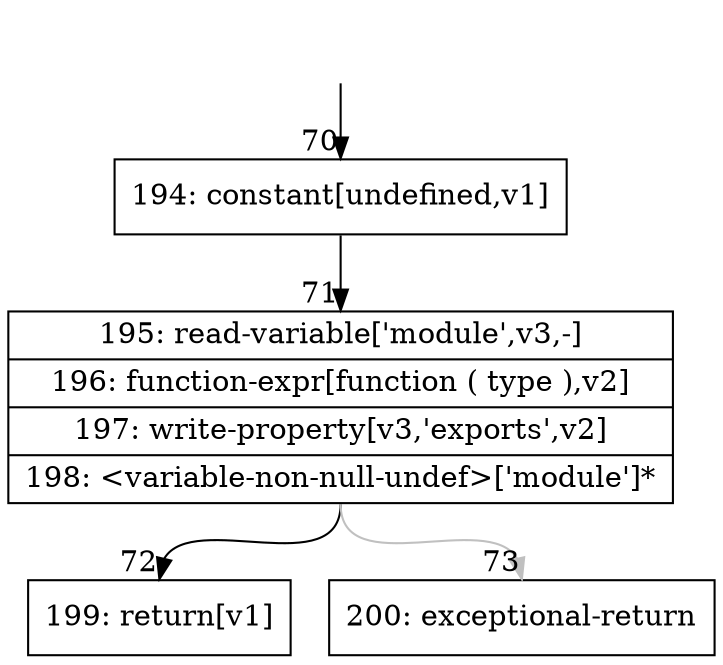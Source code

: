 digraph {
rankdir="TD"
BB_entry7[shape=none,label=""];
BB_entry7 -> BB70 [tailport=s, headport=n, headlabel="    70"]
BB70 [shape=record label="{194: constant[undefined,v1]}" ] 
BB70 -> BB71 [tailport=s, headport=n, headlabel="      71"]
BB71 [shape=record label="{195: read-variable['module',v3,-]|196: function-expr[function ( type ),v2]|197: write-property[v3,'exports',v2]|198: \<variable-non-null-undef\>['module']*}" ] 
BB71 -> BB72 [tailport=s, headport=n, headlabel="      72"]
BB71 -> BB73 [tailport=s, headport=n, color=gray, headlabel="      73"]
BB72 [shape=record label="{199: return[v1]}" ] 
BB73 [shape=record label="{200: exceptional-return}" ] 
//#$~ 52
}
